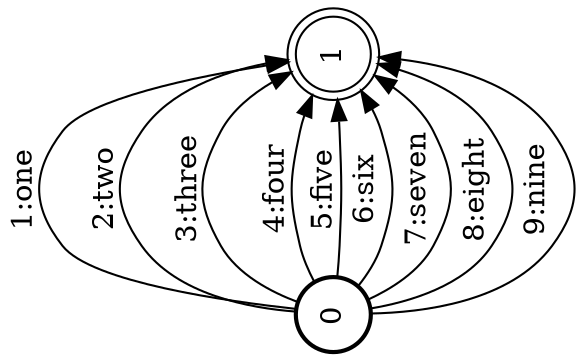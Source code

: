 digraph FST {
rankdir = LR;
size = "8.5,11";
label = "";
center = 1;
orientation = Landscape;
ranksep = "0.4";
nodesep = "0.25";
0 [label = "0", shape = circle, style = bold, fontsize = 14]
	0 -> 1 [label = "1:one", fontsize = 14];
	0 -> 1 [label = "2:two", fontsize = 14];
	0 -> 1 [label = "3:three", fontsize = 14];
	0 -> 1 [label = "4:four", fontsize = 14];
	0 -> 1 [label = "5:five", fontsize = 14];
	0 -> 1 [label = "6:six", fontsize = 14];
	0 -> 1 [label = "7:seven", fontsize = 14];
	0 -> 1 [label = "8:eight", fontsize = 14];
	0 -> 1 [label = "9:nine", fontsize = 14];
1 [label = "1", shape = doublecircle, style = solid, fontsize = 14]
}
